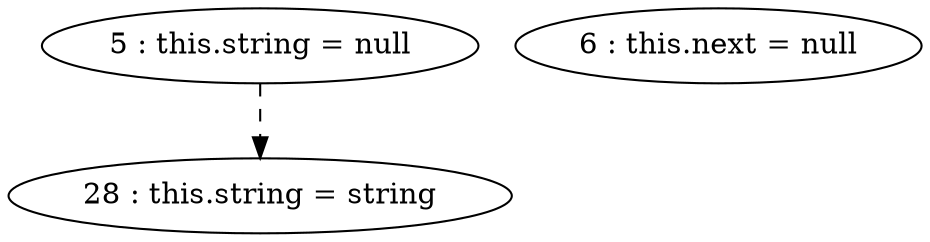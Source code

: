 digraph G {
"5 : this.string = null"
"5 : this.string = null" -> "28 : this.string = string" [style=dashed]
"6 : this.next = null"
"28 : this.string = string"
}